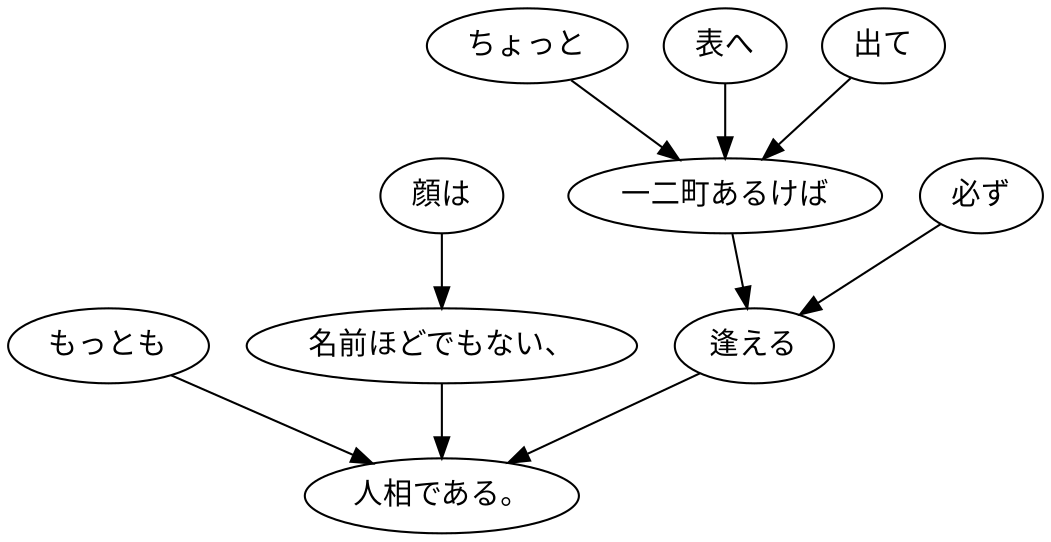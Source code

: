 digraph graph6694 {
	node0 [label="もっとも"];
	node1 [label="顔は"];
	node2 [label="名前ほどでもない、"];
	node3 [label="ちょっと"];
	node4 [label="表へ"];
	node5 [label="出て"];
	node6 [label="一二町あるけば"];
	node7 [label="必ず"];
	node8 [label="逢える"];
	node9 [label="人相である。"];
	node0 -> node9;
	node1 -> node2;
	node2 -> node9;
	node3 -> node6;
	node4 -> node6;
	node5 -> node6;
	node6 -> node8;
	node7 -> node8;
	node8 -> node9;
}
